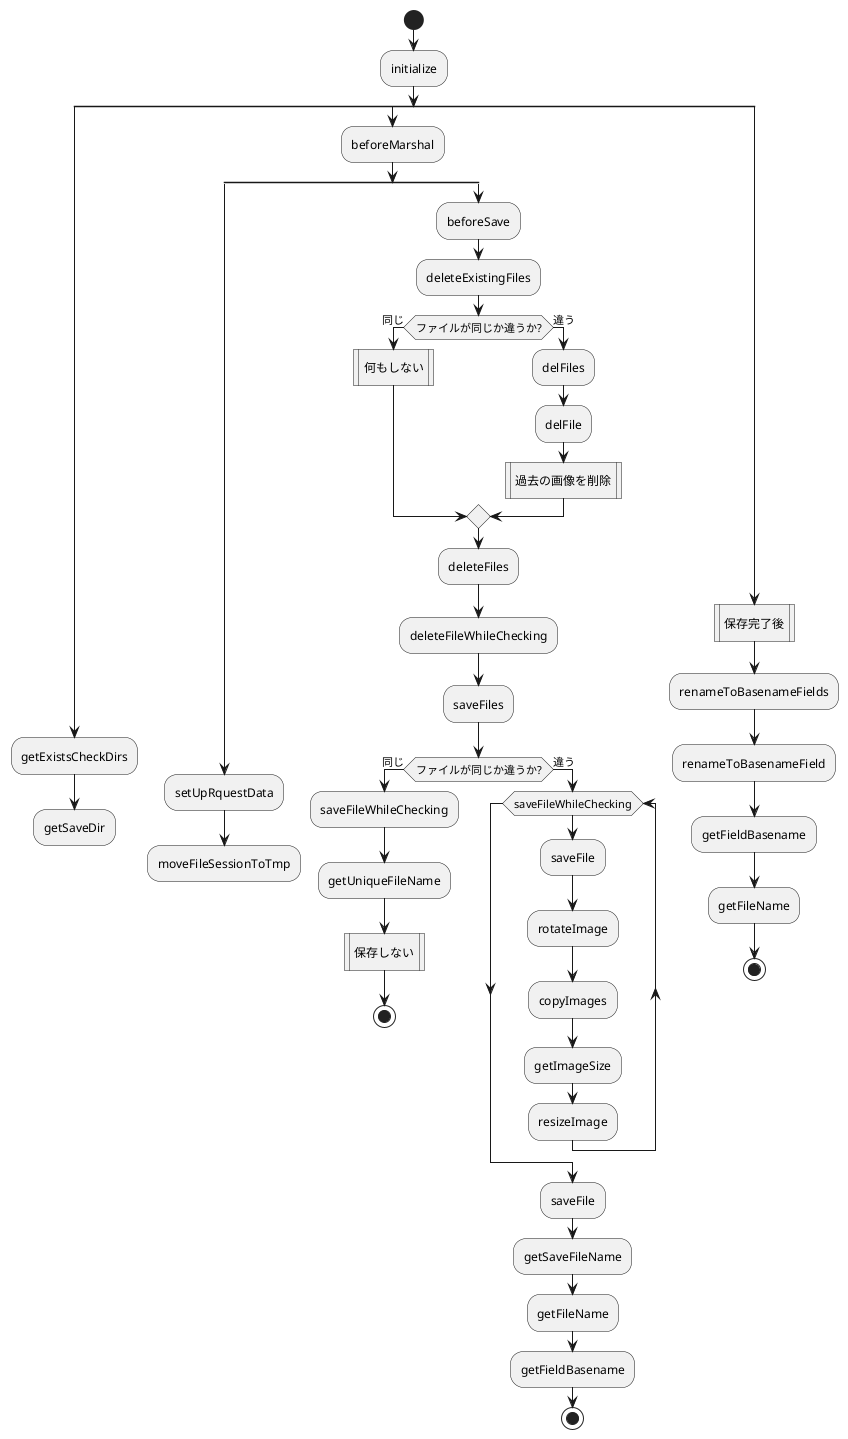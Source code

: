 @startuml

start
:initialize;
split
    :getExistsCheckDirs;
    :getSaveDir;
    detach
split again
    :beforeMarshal;
    split
        :setUpRquestData;
        :moveFileSessionToTmp;
        detach
    split again
        :beforeSave;
        :deleteExistingFiles;
        if (ファイルが同じか違うか?) then (同じ)
            :何もしない|
        else (違う)
            :delFiles;
            :delFile;
            :過去の画像を削除|
        endif
    :deleteFiles;
    :deleteFileWhileChecking;
    :saveFiles;
        if (ファイルが同じか違うか?) then (同じ)
            :saveFileWhileChecking;
            :getUniqueFileName;
            :保存しない|
            stop
        else (違う)
            while (saveFileWhileChecking)
                :saveFile;
                :rotateImage;
                :copyImages;
                :getImageSize;
                :resizeImage;
            end while
                :saveFile;
                :getSaveFileName;
                :getFileName;
                :getFieldBasename;
                stop
        endif
    end split
split again
    :保存完了後|
    :renameToBasenameFields;
    :renameToBasenameField;
    :getFieldBasename;
    :getFileName;
    stop
end split

@enduml